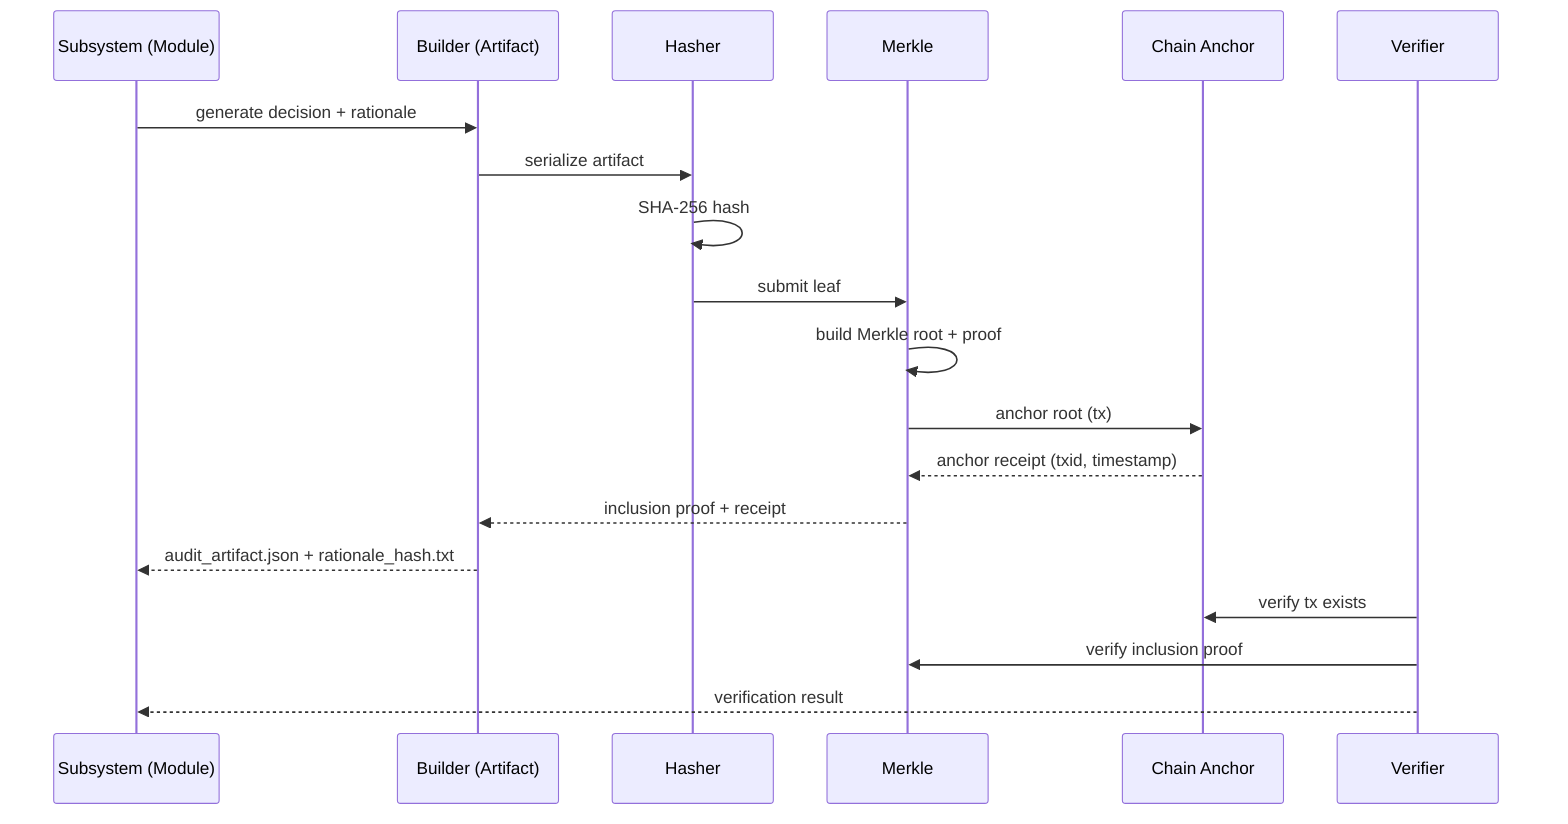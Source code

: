 %% FIG4_Audit_Anchoring — Mermaid
%% Black/white line art; render to SVG for filing

sequenceDiagram
  participant S as Subsystem (Module)
  participant B as Builder (Artifact)
  participant H as Hasher
  participant M as Merkle
  participant C as Chain Anchor
  participant V as Verifier

  S->>B: generate decision + rationale
  B->>H: serialize artifact
  H->>H: SHA-256 hash
  H->>M: submit leaf
  M->>M: build Merkle root + proof
  M->>C: anchor root (tx)
  C-->>M: anchor receipt (txid, timestamp)
  M-->>B: inclusion proof + receipt
  B-->>S: audit_artifact.json + rationale_hash.txt
  V->>C: verify tx exists
  V->>M: verify inclusion proof
  V-->>S: verification result